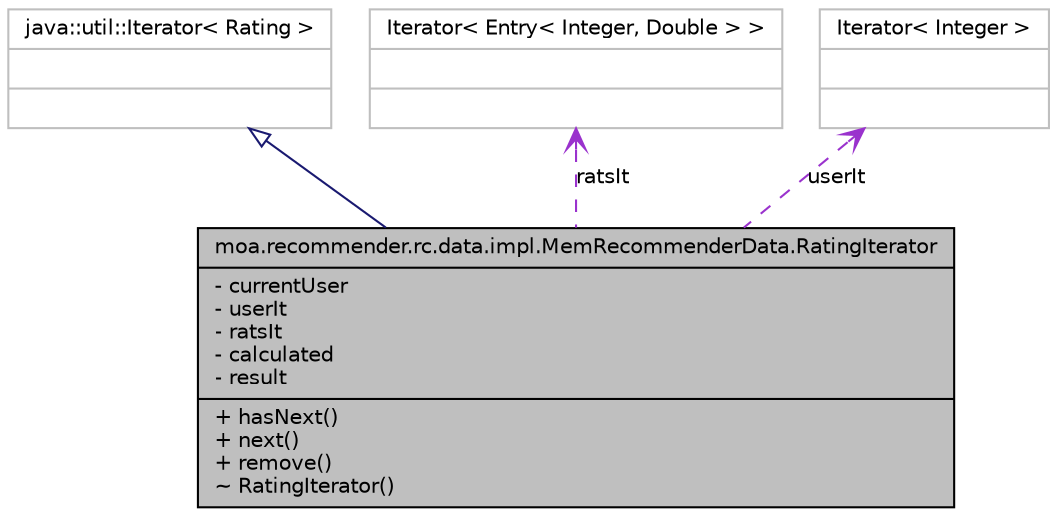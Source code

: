 digraph G
{
  edge [fontname="Helvetica",fontsize="10",labelfontname="Helvetica",labelfontsize="10"];
  node [fontname="Helvetica",fontsize="10",shape=record];
  Node1 [label="{moa.recommender.rc.data.impl.MemRecommenderData.RatingIterator\n|- currentUser\l- userIt\l- ratsIt\l- calculated\l- result\l|+ hasNext()\l+ next()\l+ remove()\l~ RatingIterator()\l}",height=0.2,width=0.4,color="black", fillcolor="grey75", style="filled" fontcolor="black"];
  Node2 -> Node1 [dir=back,color="midnightblue",fontsize="10",style="solid",arrowtail="empty",fontname="Helvetica"];
  Node2 [label="{java::util::Iterator\< Rating \>\n||}",height=0.2,width=0.4,color="grey75", fillcolor="white", style="filled"];
  Node3 -> Node1 [dir=back,color="darkorchid3",fontsize="10",style="dashed",label="ratsIt",arrowtail="open",fontname="Helvetica"];
  Node3 [label="{Iterator\< Entry\< Integer, Double \> \>\n||}",height=0.2,width=0.4,color="grey75", fillcolor="white", style="filled"];
  Node4 -> Node1 [dir=back,color="darkorchid3",fontsize="10",style="dashed",label="userIt",arrowtail="open",fontname="Helvetica"];
  Node4 [label="{Iterator\< Integer \>\n||}",height=0.2,width=0.4,color="grey75", fillcolor="white", style="filled"];
}
